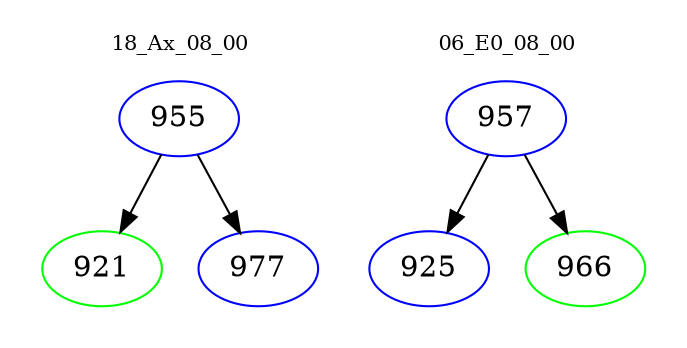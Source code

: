 digraph{
subgraph cluster_0 {
color = white
label = "18_Ax_08_00";
fontsize=10;
T0_955 [label="955", color="blue"]
T0_955 -> T0_921 [color="black"]
T0_921 [label="921", color="green"]
T0_955 -> T0_977 [color="black"]
T0_977 [label="977", color="blue"]
}
subgraph cluster_1 {
color = white
label = "06_E0_08_00";
fontsize=10;
T1_957 [label="957", color="blue"]
T1_957 -> T1_925 [color="black"]
T1_925 [label="925", color="blue"]
T1_957 -> T1_966 [color="black"]
T1_966 [label="966", color="green"]
}
}
